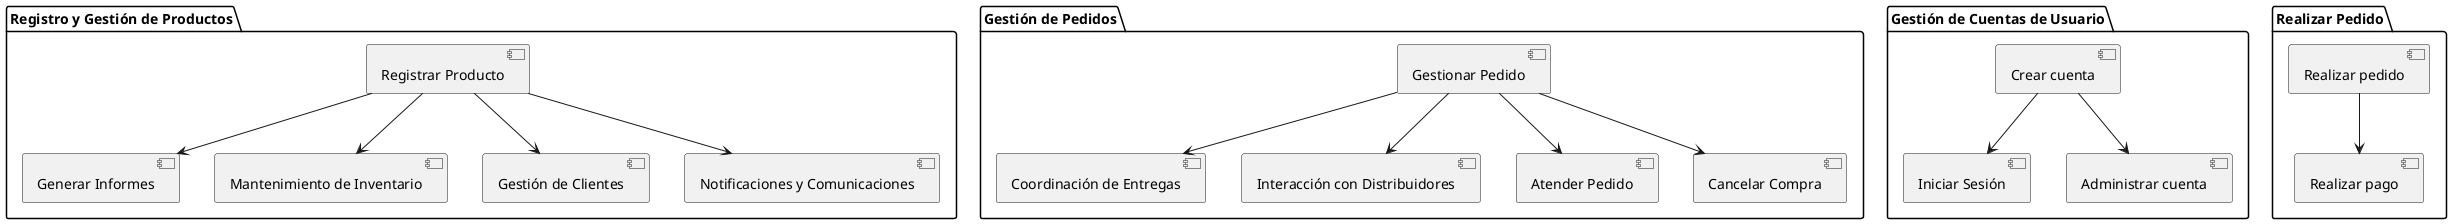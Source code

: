 @startuml pepel

!define ICONURL https://raw.githubusercontent.com/rabelenda/PlantUML-icons/master/Package/Internet/

!define Business $ICONURL/business.png
!define User $ICONURL/user.png
!define Document $ICONURL/document.png
!define Finance $ICONURL/finance.png
!define Process $ICONURL/process.png
!define Mobile $ICONURL/mobile.png

package "Registro y Gestión de Productos" {
  [Registrar Producto] as RegistrarProducto
  [Generar Informes] as GenerarInformes
  [Mantenimiento de Inventario] as MantenerInventario
  [Gestión de Clientes] as GestionClientes
  [Notificaciones y Comunicaciones] as Notificaciones
}

package "Gestión de Pedidos" {
  [Gestionar Pedido] as GestionarPedido
  [Coordinación de Entregas] as CoordinacionEntregas
  [Interacción con Distribuidores] as InteraccionDistribuidores
  [Atender Pedido] as AtenderPedido
  [Cancelar Compra] as CancelarCompra
}

package "Gestión de Cuentas de Usuario" {
  [Crear cuenta] as CrearCuenta
  [Iniciar Sesión] as IniciarSesion
  [Administrar cuenta] as AdministrarCuenta
}

package "Realizar Pedido" {
  [Realizar pedido] as RealizarPedido
  [Realizar pago] as RealizarPago
}

RegistrarProducto --> GenerarInformes
RegistrarProducto --> MantenerInventario
RegistrarProducto --> GestionClientes
RegistrarProducto --> Notificaciones
GestionarPedido --> CoordinacionEntregas
GestionarPedido --> InteraccionDistribuidores
GestionarPedido --> AtenderPedido
GestionarPedido --> CancelarCompra
RealizarPedido --> RealizarPago
CrearCuenta --> IniciarSesion
CrearCuenta --> AdministrarCuenta

@enduml
